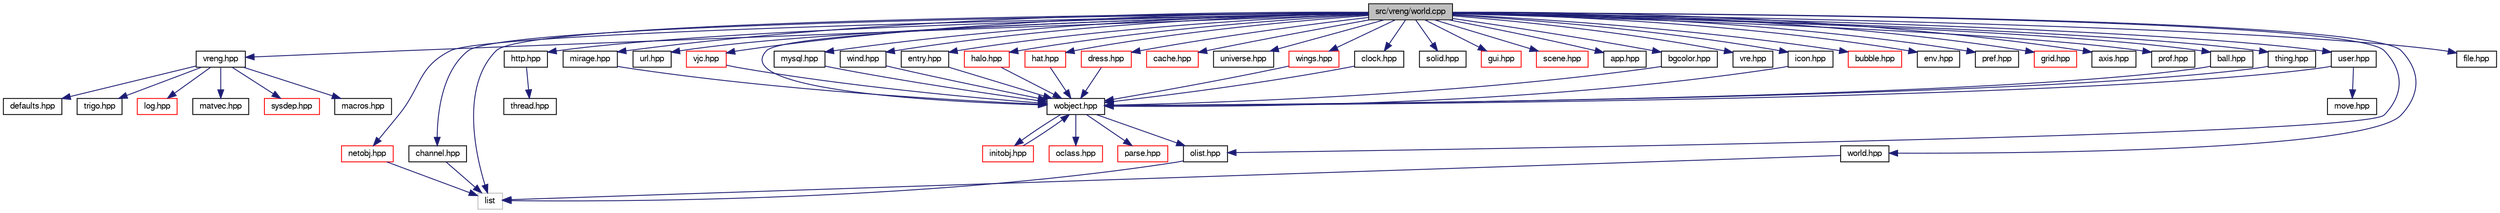 digraph "src/vreng/world.cpp"
{
 // LATEX_PDF_SIZE
  bgcolor="transparent";
  edge [fontname="FreeSans",fontsize="10",labelfontname="FreeSans",labelfontsize="10"];
  node [fontname="FreeSans",fontsize="10",shape=record];
  Node1 [label="src/vreng/world.cpp",height=0.2,width=0.4,color="black", fillcolor="grey75", style="filled", fontcolor="black",tooltip=" "];
  Node1 -> Node2 [color="midnightblue",fontsize="10",style="solid",fontname="FreeSans"];
  Node2 [label="vreng.hpp",height=0.2,width=0.4,color="black",URL="$a00143.html",tooltip=" "];
  Node2 -> Node3 [color="midnightblue",fontsize="10",style="solid",fontname="FreeSans"];
  Node3 [label="sysdep.hpp",height=0.2,width=0.4,color="red",URL="$a00182.html",tooltip=" "];
  Node2 -> Node8 [color="midnightblue",fontsize="10",style="solid",fontname="FreeSans"];
  Node8 [label="macros.hpp",height=0.2,width=0.4,color="black",URL="$a00047.html",tooltip=" "];
  Node2 -> Node9 [color="midnightblue",fontsize="10",style="solid",fontname="FreeSans"];
  Node9 [label="defaults.hpp",height=0.2,width=0.4,color="black",URL="$a00014.html",tooltip=" "];
  Node2 -> Node10 [color="midnightblue",fontsize="10",style="solid",fontname="FreeSans"];
  Node10 [label="trigo.hpp",height=0.2,width=0.4,color="black",URL="$a00119.html",tooltip=" "];
  Node2 -> Node11 [color="midnightblue",fontsize="10",style="solid",fontname="FreeSans"];
  Node11 [label="log.hpp",height=0.2,width=0.4,color="red",URL="$a00044.html",tooltip=" "];
  Node2 -> Node13 [color="midnightblue",fontsize="10",style="solid",fontname="FreeSans"];
  Node13 [label="matvec.hpp",height=0.2,width=0.4,color="black",URL="$a00053.html",tooltip=" "];
  Node1 -> Node14 [color="midnightblue",fontsize="10",style="solid",fontname="FreeSans"];
  Node14 [label="wobject.hpp",height=0.2,width=0.4,color="black",URL="$a00866.html",tooltip=" "];
  Node14 -> Node15 [color="midnightblue",fontsize="10",style="solid",fontname="FreeSans"];
  Node15 [label="oclass.hpp",height=0.2,width=0.4,color="red",URL="$a00626.html",tooltip=" "];
  Node14 -> Node17 [color="midnightblue",fontsize="10",style="solid",fontname="FreeSans"];
  Node17 [label="olist.hpp",height=0.2,width=0.4,color="black",URL="$a00632.html",tooltip=" "];
  Node17 -> Node18 [color="midnightblue",fontsize="10",style="solid",fontname="FreeSans"];
  Node18 [label="list",height=0.2,width=0.4,color="grey75",tooltip=" "];
  Node14 -> Node19 [color="midnightblue",fontsize="10",style="solid",fontname="FreeSans"];
  Node19 [label="parse.hpp",height=0.2,width=0.4,color="red",URL="$a00638.html",tooltip=" "];
  Node14 -> Node21 [color="midnightblue",fontsize="10",style="solid",fontname="FreeSans"];
  Node21 [label="initobj.hpp",height=0.2,width=0.4,color="red",URL="$a00554.html",tooltip=" "];
  Node21 -> Node14 [color="midnightblue",fontsize="10",style="solid",fontname="FreeSans"];
  Node1 -> Node23 [color="midnightblue",fontsize="10",style="solid",fontname="FreeSans"];
  Node23 [label="world.hpp",height=0.2,width=0.4,color="black",URL="$a00149.html",tooltip=" "];
  Node23 -> Node18 [color="midnightblue",fontsize="10",style="solid",fontname="FreeSans"];
  Node1 -> Node24 [color="midnightblue",fontsize="10",style="solid",fontname="FreeSans"];
  Node24 [label="http.hpp",height=0.2,width=0.4,color="black",URL="$a00038.html",tooltip=" "];
  Node24 -> Node25 [color="midnightblue",fontsize="10",style="solid",fontname="FreeSans"];
  Node25 [label="thread.hpp",height=0.2,width=0.4,color="black",URL="$a00188.html",tooltip=" "];
  Node1 -> Node26 [color="midnightblue",fontsize="10",style="solid",fontname="FreeSans"];
  Node26 [label="url.hpp",height=0.2,width=0.4,color="black",URL="$a00134.html",tooltip=" "];
  Node1 -> Node27 [color="midnightblue",fontsize="10",style="solid",fontname="FreeSans"];
  Node27 [label="user.hpp",height=0.2,width=0.4,color="black",URL="$a00788.html",tooltip=" "];
  Node27 -> Node14 [color="midnightblue",fontsize="10",style="solid",fontname="FreeSans"];
  Node27 -> Node28 [color="midnightblue",fontsize="10",style="solid",fontname="FreeSans"];
  Node28 [label="move.hpp",height=0.2,width=0.4,color="black",URL="$a00596.html",tooltip=" "];
  Node1 -> Node29 [color="midnightblue",fontsize="10",style="solid",fontname="FreeSans"];
  Node29 [label="clock.hpp",height=0.2,width=0.4,color="black",URL="$a00377.html",tooltip=" "];
  Node29 -> Node14 [color="midnightblue",fontsize="10",style="solid",fontname="FreeSans"];
  Node1 -> Node30 [color="midnightblue",fontsize="10",style="solid",fontname="FreeSans"];
  Node30 [label="bgcolor.hpp",height=0.2,width=0.4,color="black",URL="$a00311.html",tooltip=" "];
  Node30 -> Node14 [color="midnightblue",fontsize="10",style="solid",fontname="FreeSans"];
  Node1 -> Node31 [color="midnightblue",fontsize="10",style="solid",fontname="FreeSans"];
  Node31 [label="icon.hpp",height=0.2,width=0.4,color="black",URL="$a00548.html",tooltip=" "];
  Node31 -> Node14 [color="midnightblue",fontsize="10",style="solid",fontname="FreeSans"];
  Node1 -> Node32 [color="midnightblue",fontsize="10",style="solid",fontname="FreeSans"];
  Node32 [label="ball.hpp",height=0.2,width=0.4,color="black",URL="$a00305.html",tooltip=" "];
  Node32 -> Node14 [color="midnightblue",fontsize="10",style="solid",fontname="FreeSans"];
  Node1 -> Node33 [color="midnightblue",fontsize="10",style="solid",fontname="FreeSans"];
  Node33 [label="thing.hpp",height=0.2,width=0.4,color="black",URL="$a00764.html",tooltip=" "];
  Node33 -> Node14 [color="midnightblue",fontsize="10",style="solid",fontname="FreeSans"];
  Node1 -> Node34 [color="midnightblue",fontsize="10",style="solid",fontname="FreeSans"];
  Node34 [label="mirage.hpp",height=0.2,width=0.4,color="black",URL="$a00578.html",tooltip=" "];
  Node34 -> Node14 [color="midnightblue",fontsize="10",style="solid",fontname="FreeSans"];
  Node1 -> Node35 [color="midnightblue",fontsize="10",style="solid",fontname="FreeSans"];
  Node35 [label="vjc.hpp",height=0.2,width=0.4,color="red",URL="$a00794.html",tooltip=" "];
  Node35 -> Node14 [color="midnightblue",fontsize="10",style="solid",fontname="FreeSans"];
  Node1 -> Node37 [color="midnightblue",fontsize="10",style="solid",fontname="FreeSans"];
  Node37 [label="cache.hpp",height=0.2,width=0.4,color="red",URL="$a00005.html",tooltip=" "];
  Node1 -> Node39 [color="midnightblue",fontsize="10",style="solid",fontname="FreeSans"];
  Node39 [label="universe.hpp",height=0.2,width=0.4,color="black",URL="$a00128.html",tooltip=" "];
  Node1 -> Node40 [color="midnightblue",fontsize="10",style="solid",fontname="FreeSans"];
  Node40 [label="mysql.hpp",height=0.2,width=0.4,color="black",URL="$a00614.html",tooltip=" "];
  Node40 -> Node14 [color="midnightblue",fontsize="10",style="solid",fontname="FreeSans"];
  Node1 -> Node41 [color="midnightblue",fontsize="10",style="solid",fontname="FreeSans"];
  Node41 [label="netobj.hpp",height=0.2,width=0.4,color="red",URL="$a00884.html",tooltip=" "];
  Node41 -> Node18 [color="midnightblue",fontsize="10",style="solid",fontname="FreeSans"];
  Node1 -> Node43 [color="midnightblue",fontsize="10",style="solid",fontname="FreeSans"];
  Node43 [label="solid.hpp",height=0.2,width=0.4,color="black",URL="$a00998.html",tooltip=" "];
  Node1 -> Node44 [color="midnightblue",fontsize="10",style="solid",fontname="FreeSans"];
  Node44 [label="gui.hpp",height=0.2,width=0.4,color="red",URL="$a00209.html",tooltip=" "];
  Node1 -> Node47 [color="midnightblue",fontsize="10",style="solid",fontname="FreeSans"];
  Node47 [label="scene.hpp",height=0.2,width=0.4,color="red",URL="$a00083.html",tooltip=" "];
  Node1 -> Node50 [color="midnightblue",fontsize="10",style="solid",fontname="FreeSans"];
  Node50 [label="app.hpp",height=0.2,width=0.4,color="black",URL="$a01226.html",tooltip=" "];
  Node1 -> Node51 [color="midnightblue",fontsize="10",style="solid",fontname="FreeSans"];
  Node51 [label="channel.hpp",height=0.2,width=0.4,color="black",URL="$a00872.html",tooltip=" "];
  Node51 -> Node18 [color="midnightblue",fontsize="10",style="solid",fontname="FreeSans"];
  Node1 -> Node52 [color="midnightblue",fontsize="10",style="solid",fontname="FreeSans"];
  Node52 [label="vre.hpp",height=0.2,width=0.4,color="black",URL="$a00806.html",tooltip=" "];
  Node1 -> Node53 [color="midnightblue",fontsize="10",style="solid",fontname="FreeSans"];
  Node53 [label="wind.hpp",height=0.2,width=0.4,color="black",URL="$a00854.html",tooltip=" "];
  Node53 -> Node14 [color="midnightblue",fontsize="10",style="solid",fontname="FreeSans"];
  Node1 -> Node54 [color="midnightblue",fontsize="10",style="solid",fontname="FreeSans"];
  Node54 [label="bubble.hpp",height=0.2,width=0.4,color="red",URL="$a00329.html",tooltip=" "];
  Node1 -> Node56 [color="midnightblue",fontsize="10",style="solid",fontname="FreeSans"];
  Node56 [label="env.hpp",height=0.2,width=0.4,color="black",URL="$a00020.html",tooltip=" "];
  Node1 -> Node57 [color="midnightblue",fontsize="10",style="solid",fontname="FreeSans"];
  Node57 [label="pref.hpp",height=0.2,width=0.4,color="black",URL="$a00065.html",tooltip=" "];
  Node1 -> Node17 [color="midnightblue",fontsize="10",style="solid",fontname="FreeSans"];
  Node1 -> Node58 [color="midnightblue",fontsize="10",style="solid",fontname="FreeSans"];
  Node58 [label="grid.hpp",height=0.2,width=0.4,color="red",URL="$a00974.html",tooltip=" "];
  Node1 -> Node59 [color="midnightblue",fontsize="10",style="solid",fontname="FreeSans"];
  Node59 [label="axis.hpp",height=0.2,width=0.4,color="black",URL="$a00941.html",tooltip=" "];
  Node1 -> Node60 [color="midnightblue",fontsize="10",style="solid",fontname="FreeSans"];
  Node60 [label="prof.hpp",height=0.2,width=0.4,color="black",URL="$a00071.html",tooltip=" "];
  Node1 -> Node61 [color="midnightblue",fontsize="10",style="solid",fontname="FreeSans"];
  Node61 [label="entry.hpp",height=0.2,width=0.4,color="black",URL="$a00434.html",tooltip=" "];
  Node61 -> Node14 [color="midnightblue",fontsize="10",style="solid",fontname="FreeSans"];
  Node1 -> Node62 [color="midnightblue",fontsize="10",style="solid",fontname="FreeSans"];
  Node62 [label="halo.hpp",height=0.2,width=0.4,color="red",URL="$a00524.html",tooltip=" "];
  Node62 -> Node14 [color="midnightblue",fontsize="10",style="solid",fontname="FreeSans"];
  Node1 -> Node64 [color="midnightblue",fontsize="10",style="solid",fontname="FreeSans"];
  Node64 [label="hat.hpp",height=0.2,width=0.4,color="red",URL="$a00530.html",tooltip=" "];
  Node64 -> Node14 [color="midnightblue",fontsize="10",style="solid",fontname="FreeSans"];
  Node1 -> Node65 [color="midnightblue",fontsize="10",style="solid",fontname="FreeSans"];
  Node65 [label="dress.hpp",height=0.2,width=0.4,color="red",URL="$a00428.html",tooltip=" "];
  Node65 -> Node14 [color="midnightblue",fontsize="10",style="solid",fontname="FreeSans"];
  Node1 -> Node66 [color="midnightblue",fontsize="10",style="solid",fontname="FreeSans"];
  Node66 [label="wings.hpp",height=0.2,width=0.4,color="red",URL="$a00860.html",tooltip=" "];
  Node66 -> Node14 [color="midnightblue",fontsize="10",style="solid",fontname="FreeSans"];
  Node1 -> Node67 [color="midnightblue",fontsize="10",style="solid",fontname="FreeSans"];
  Node67 [label="file.hpp",height=0.2,width=0.4,color="black",URL="$a00026.html",tooltip=" "];
  Node1 -> Node18 [color="midnightblue",fontsize="10",style="solid",fontname="FreeSans"];
}
